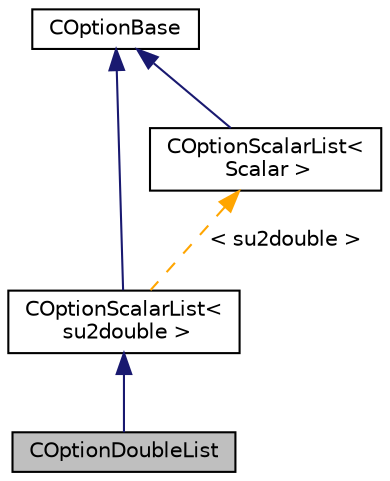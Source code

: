digraph "COptionDoubleList"
{
 // LATEX_PDF_SIZE
  edge [fontname="Helvetica",fontsize="10",labelfontname="Helvetica",labelfontsize="10"];
  node [fontname="Helvetica",fontsize="10",shape=record];
  Node1 [label="COptionDoubleList",height=0.2,width=0.4,color="black", fillcolor="grey75", style="filled", fontcolor="black",tooltip=" "];
  Node2 -> Node1 [dir="back",color="midnightblue",fontsize="10",style="solid",fontname="Helvetica"];
  Node2 [label="COptionScalarList\<\l su2double \>",height=0.2,width=0.4,color="black", fillcolor="white", style="filled",URL="$classCOptionScalarList.html",tooltip=" "];
  Node3 -> Node2 [dir="back",color="midnightblue",fontsize="10",style="solid",fontname="Helvetica"];
  Node3 [label="COptionBase",height=0.2,width=0.4,color="black", fillcolor="white", style="filled",URL="$classCOptionBase.html",tooltip=" "];
  Node4 -> Node2 [dir="back",color="orange",fontsize="10",style="dashed",label=" \< su2double \>" ,fontname="Helvetica"];
  Node4 [label="COptionScalarList\<\l Scalar \>",height=0.2,width=0.4,color="black", fillcolor="white", style="filled",URL="$classCOptionScalarList.html",tooltip=" "];
  Node3 -> Node4 [dir="back",color="midnightblue",fontsize="10",style="solid",fontname="Helvetica"];
}

